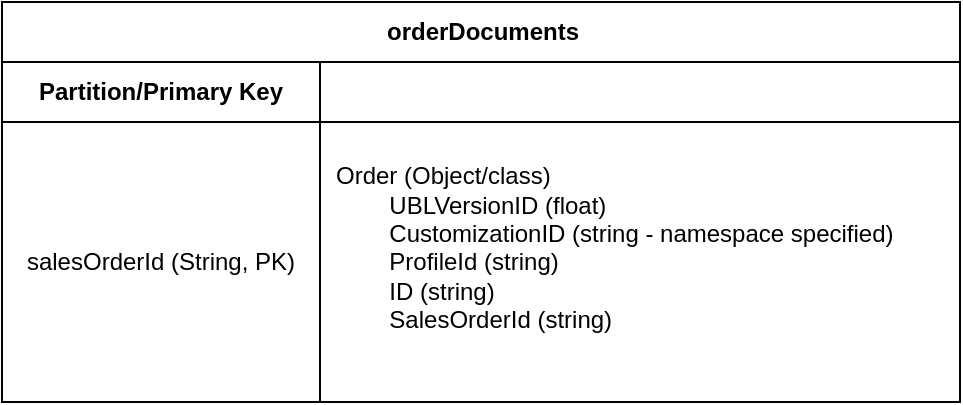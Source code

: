 <mxfile version="26.0.16">
  <diagram name="Page-1" id="aVqVSwQ2JURpUEAv88A9">
    <mxGraphModel dx="573" dy="401" grid="1" gridSize="10" guides="1" tooltips="1" connect="1" arrows="1" fold="1" page="1" pageScale="1" pageWidth="850" pageHeight="1100" math="0" shadow="0">
      <root>
        <mxCell id="0" />
        <mxCell id="1" parent="0" />
        <mxCell id="G0T9fCWDysmo2y2vLQlq-6" value="orderDocuments" style="shape=table;startSize=30;container=1;collapsible=1;childLayout=tableLayout;fixedRows=1;rowLines=0;fontStyle=1;align=center;resizeLast=1;html=1;" vertex="1" parent="1">
          <mxGeometry x="111" y="20" width="479" height="200" as="geometry" />
        </mxCell>
        <mxCell id="G0T9fCWDysmo2y2vLQlq-7" value="" style="shape=tableRow;horizontal=0;startSize=0;swimlaneHead=0;swimlaneBody=0;fillColor=none;collapsible=0;dropTarget=0;points=[[0,0.5],[1,0.5]];portConstraint=eastwest;top=0;left=0;right=0;bottom=1;" vertex="1" parent="G0T9fCWDysmo2y2vLQlq-6">
          <mxGeometry y="30" width="479" height="30" as="geometry" />
        </mxCell>
        <mxCell id="G0T9fCWDysmo2y2vLQlq-8" value="Partition/Primary Key" style="shape=partialRectangle;connectable=0;fillColor=none;top=0;left=0;bottom=0;right=0;fontStyle=1;overflow=hidden;whiteSpace=wrap;html=1;" vertex="1" parent="G0T9fCWDysmo2y2vLQlq-7">
          <mxGeometry width="159" height="30" as="geometry">
            <mxRectangle width="159" height="30" as="alternateBounds" />
          </mxGeometry>
        </mxCell>
        <mxCell id="G0T9fCWDysmo2y2vLQlq-9" value="" style="shape=partialRectangle;connectable=0;fillColor=none;top=0;left=0;bottom=0;right=0;align=left;spacingLeft=6;fontStyle=5;overflow=hidden;whiteSpace=wrap;html=1;" vertex="1" parent="G0T9fCWDysmo2y2vLQlq-7">
          <mxGeometry x="159" width="320" height="30" as="geometry">
            <mxRectangle width="320" height="30" as="alternateBounds" />
          </mxGeometry>
        </mxCell>
        <mxCell id="G0T9fCWDysmo2y2vLQlq-10" value="" style="shape=tableRow;horizontal=0;startSize=0;swimlaneHead=0;swimlaneBody=0;fillColor=none;collapsible=0;dropTarget=0;points=[[0,0.5],[1,0.5]];portConstraint=eastwest;top=0;left=0;right=0;bottom=0;" vertex="1" parent="G0T9fCWDysmo2y2vLQlq-6">
          <mxGeometry y="60" width="479" height="140" as="geometry" />
        </mxCell>
        <mxCell id="G0T9fCWDysmo2y2vLQlq-11" value="salesOrderId (String, PK)" style="shape=partialRectangle;connectable=0;fillColor=none;top=0;left=0;bottom=0;right=0;editable=1;overflow=hidden;whiteSpace=wrap;html=1;" vertex="1" parent="G0T9fCWDysmo2y2vLQlq-10">
          <mxGeometry width="159" height="140" as="geometry">
            <mxRectangle width="159" height="140" as="alternateBounds" />
          </mxGeometry>
        </mxCell>
        <mxCell id="G0T9fCWDysmo2y2vLQlq-12" value="&lt;div&gt;Order (Object/class)&lt;/div&gt;&lt;span style=&quot;white-space: pre;&quot;&gt;&#x9;&lt;/span&gt;UBLVersionID (float)&lt;div&gt;&lt;div&gt;&lt;span style=&quot;white-space: pre;&quot;&gt;&#x9;&lt;/span&gt;CustomizationID (string - namespace specified)&lt;br&gt;&lt;/div&gt;&lt;div&gt;&lt;span style=&quot;white-space: pre;&quot;&gt;&#x9;&lt;/span&gt;ProfileId (string)&lt;br&gt;&lt;/div&gt;&lt;div&gt;&lt;span style=&quot;white-space: pre;&quot;&gt;&#x9;&lt;/span&gt;ID (string)&lt;br&gt;&lt;/div&gt;&lt;div&gt;&lt;span style=&quot;white-space: pre;&quot;&gt;&#x9;&lt;/span&gt;SalesOrderId (string)&lt;br&gt;&lt;/div&gt;&lt;div&gt;&lt;br&gt;&lt;/div&gt;&lt;/div&gt;" style="shape=partialRectangle;connectable=0;fillColor=none;top=0;left=0;bottom=0;right=0;align=left;spacingLeft=6;overflow=hidden;whiteSpace=wrap;html=1;" vertex="1" parent="G0T9fCWDysmo2y2vLQlq-10">
          <mxGeometry x="159" width="320" height="140" as="geometry">
            <mxRectangle width="320" height="140" as="alternateBounds" />
          </mxGeometry>
        </mxCell>
      </root>
    </mxGraphModel>
  </diagram>
</mxfile>
